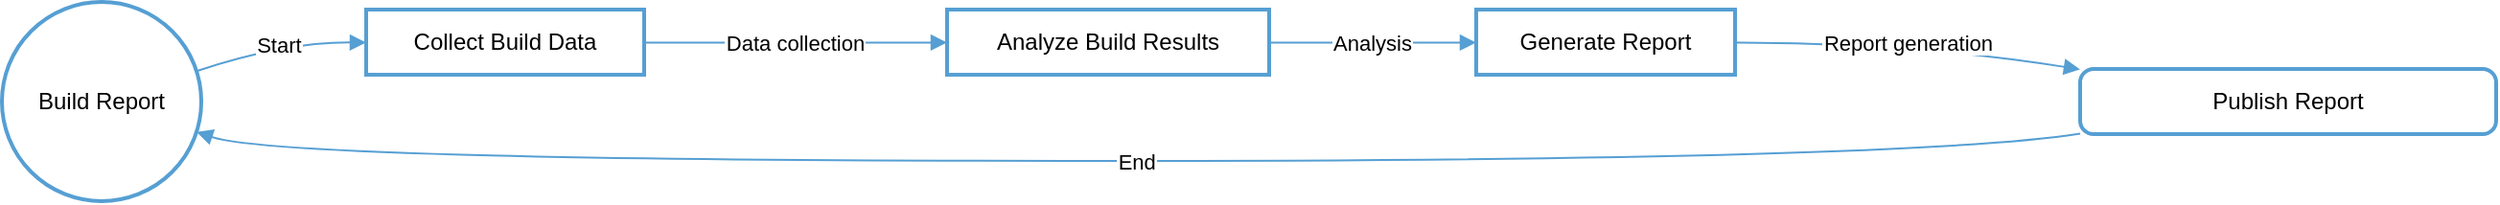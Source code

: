 <mxfile version="21.1.4" type="github">
  <diagram name="Page-1" id="KrYdp2aU0MEv8INiquUH">
    <mxGraphModel dx="2313" dy="688" grid="1" gridSize="10" guides="1" tooltips="1" connect="1" arrows="1" fold="1" page="1" pageScale="1" pageWidth="850" pageHeight="1100" math="0" shadow="0">
      <root>
        <mxCell id="0" />
        <mxCell id="1" parent="0" />
        <mxCell id="2" value="Build Report" style="ellipse;aspect=fixed;strokeWidth=2;whiteSpace=wrap;strokeColor=#569fd3;" parent="1" vertex="1">
          <mxGeometry width="104" height="104" as="geometry" />
        </mxCell>
        <mxCell id="3" value="Collect Build Data" style="whiteSpace=wrap;strokeWidth=2;strokeColor=#569fd3;" parent="1" vertex="1">
          <mxGeometry x="190" y="4" width="145" height="34" as="geometry" />
        </mxCell>
        <mxCell id="4" value="Analyze Build Results" style="whiteSpace=wrap;strokeWidth=2;strokeColor=#569fd3;" parent="1" vertex="1">
          <mxGeometry x="493" y="4" width="168" height="34" as="geometry" />
        </mxCell>
        <mxCell id="5" value="Generate Report" style="whiteSpace=wrap;strokeWidth=2;strokeColor=#569fd3;" parent="1" vertex="1">
          <mxGeometry x="769" y="4" width="135" height="34" as="geometry" />
        </mxCell>
        <mxCell id="6" value="Publish Report" style="rounded=1;absoluteArcSize=1;arcSize=14;whiteSpace=wrap;strokeWidth=2;strokeColor=#569fd3;" parent="1" vertex="1">
          <mxGeometry x="1084" y="35" width="217" height="34" as="geometry" />
        </mxCell>
        <mxCell id="7" value="Start" style="curved=1;startArrow=none;endArrow=block;exitX=0.999;exitY=0.338;entryX=-0.003;entryY=0.506;strokeColor=#569fd3;" parent="1" source="2" target="3" edge="1">
          <mxGeometry relative="1" as="geometry">
            <Array as="points">
              <mxPoint x="147" y="21" />
            </Array>
          </mxGeometry>
        </mxCell>
        <mxCell id="8" value="Data collection" style="curved=1;startArrow=none;endArrow=block;exitX=0.996;exitY=0.506;entryX=0.001;entryY=0.506;strokeColor=#569fd3;" parent="1" source="3" target="4" edge="1">
          <mxGeometry relative="1" as="geometry">
            <Array as="points" />
          </mxGeometry>
        </mxCell>
        <mxCell id="9" value="Analysis" style="curved=1;startArrow=none;endArrow=block;exitX=1.0;exitY=0.506;entryX=0.002;entryY=0.506;strokeColor=#569fd3;" parent="1" source="4" target="5" edge="1">
          <mxGeometry relative="1" as="geometry">
            <Array as="points" />
          </mxGeometry>
        </mxCell>
        <mxCell id="10" value="Report generation" style="curved=1;startArrow=none;endArrow=block;exitX=1.0;exitY=0.506;entryX=-0.002;entryY=0.004;strokeColor=#569fd3;" parent="1" source="5" target="6" edge="1">
          <mxGeometry relative="1" as="geometry">
            <Array as="points">
              <mxPoint x="994" y="21" />
            </Array>
          </mxGeometry>
        </mxCell>
        <mxCell id="11" value="End" style="curved=1;startArrow=none;endArrow=block;exitX=-0.002;exitY=0.994;entryX=0.999;entryY=0.662;strokeColor=#569fd3;" parent="1" source="6" target="2" edge="1">
          <mxGeometry relative="1" as="geometry">
            <Array as="points">
              <mxPoint x="994" y="83" />
              <mxPoint x="147" y="83" />
            </Array>
          </mxGeometry>
        </mxCell>
      </root>
    </mxGraphModel>
  </diagram>
</mxfile>

